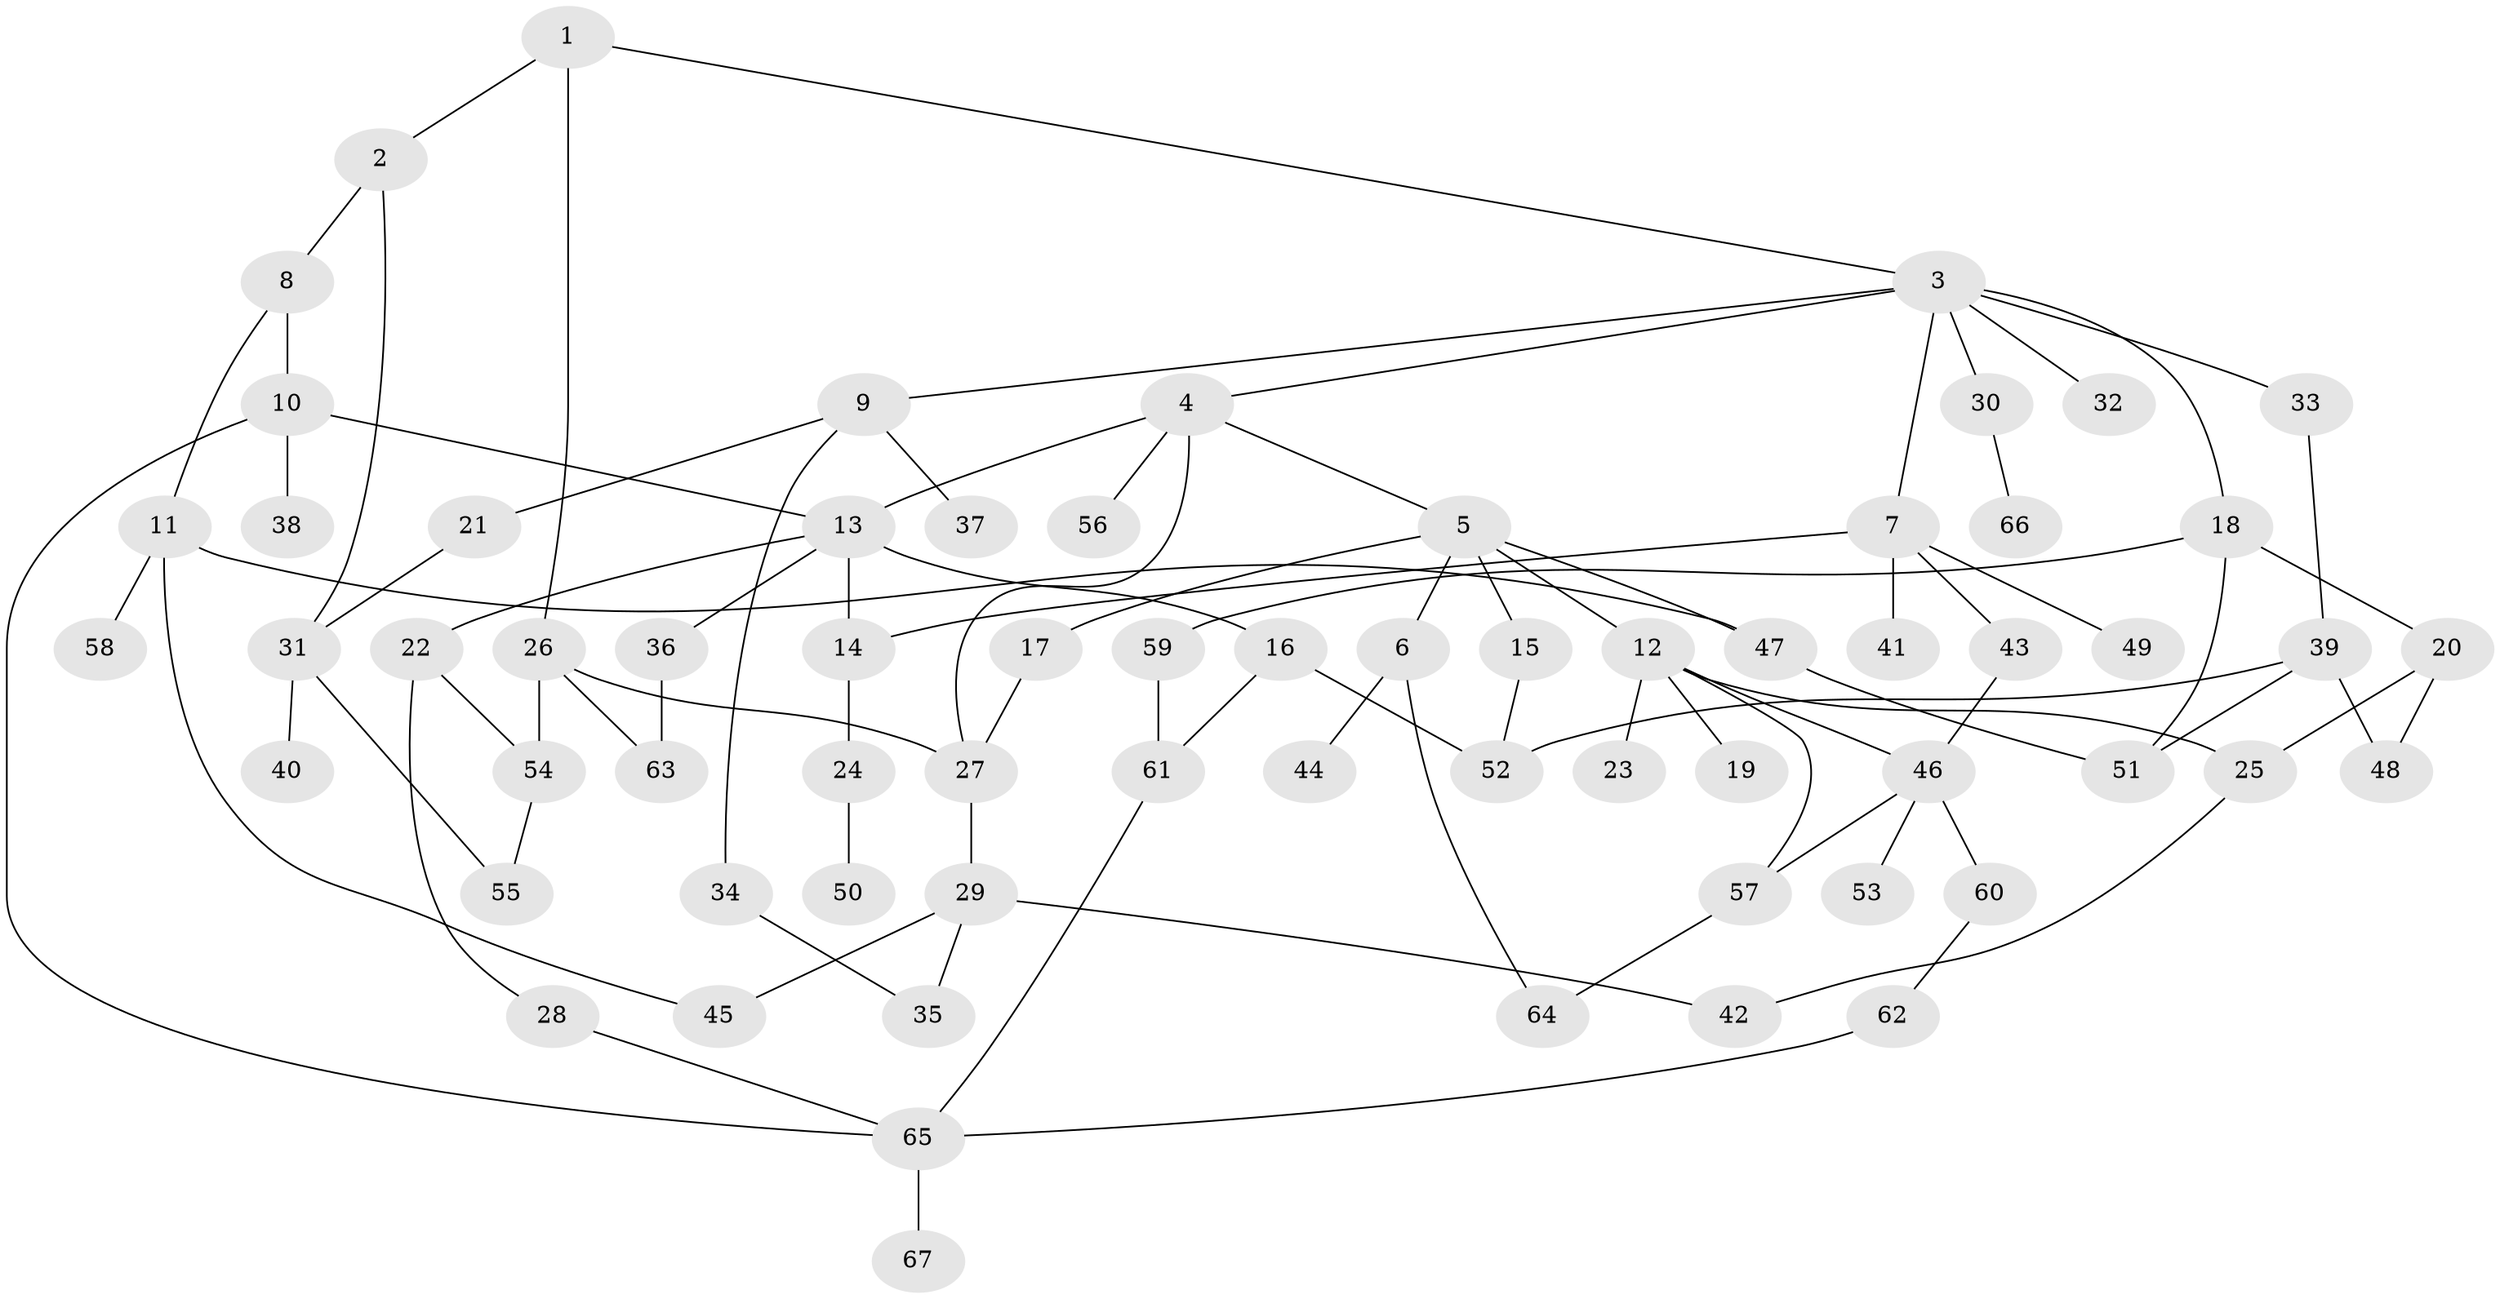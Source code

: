 // Generated by graph-tools (version 1.1) at 2025/41/03/09/25 04:41:51]
// undirected, 67 vertices, 91 edges
graph export_dot {
graph [start="1"]
  node [color=gray90,style=filled];
  1;
  2;
  3;
  4;
  5;
  6;
  7;
  8;
  9;
  10;
  11;
  12;
  13;
  14;
  15;
  16;
  17;
  18;
  19;
  20;
  21;
  22;
  23;
  24;
  25;
  26;
  27;
  28;
  29;
  30;
  31;
  32;
  33;
  34;
  35;
  36;
  37;
  38;
  39;
  40;
  41;
  42;
  43;
  44;
  45;
  46;
  47;
  48;
  49;
  50;
  51;
  52;
  53;
  54;
  55;
  56;
  57;
  58;
  59;
  60;
  61;
  62;
  63;
  64;
  65;
  66;
  67;
  1 -- 2;
  1 -- 3;
  1 -- 26;
  2 -- 8;
  2 -- 31;
  3 -- 4;
  3 -- 7;
  3 -- 9;
  3 -- 18;
  3 -- 30;
  3 -- 32;
  3 -- 33;
  4 -- 5;
  4 -- 56;
  4 -- 27;
  4 -- 13;
  5 -- 6;
  5 -- 12;
  5 -- 15;
  5 -- 17;
  5 -- 47;
  6 -- 44;
  6 -- 64;
  7 -- 41;
  7 -- 43;
  7 -- 49;
  7 -- 14;
  8 -- 10;
  8 -- 11;
  9 -- 21;
  9 -- 34;
  9 -- 37;
  10 -- 13;
  10 -- 38;
  10 -- 65;
  11 -- 45;
  11 -- 47;
  11 -- 58;
  12 -- 19;
  12 -- 23;
  12 -- 25;
  12 -- 57;
  12 -- 46;
  13 -- 14;
  13 -- 16;
  13 -- 22;
  13 -- 36;
  14 -- 24;
  15 -- 52;
  16 -- 52;
  16 -- 61;
  17 -- 27;
  18 -- 20;
  18 -- 59;
  18 -- 51;
  20 -- 25;
  20 -- 48;
  21 -- 31;
  22 -- 28;
  22 -- 54;
  24 -- 50;
  25 -- 42;
  26 -- 63;
  26 -- 27;
  26 -- 54;
  27 -- 29;
  28 -- 65;
  29 -- 35;
  29 -- 42;
  29 -- 45;
  30 -- 66;
  31 -- 40;
  31 -- 55;
  33 -- 39;
  34 -- 35;
  36 -- 63;
  39 -- 51;
  39 -- 52;
  39 -- 48;
  43 -- 46;
  46 -- 53;
  46 -- 57;
  46 -- 60;
  47 -- 51;
  54 -- 55;
  57 -- 64;
  59 -- 61;
  60 -- 62;
  61 -- 65;
  62 -- 65;
  65 -- 67;
}
